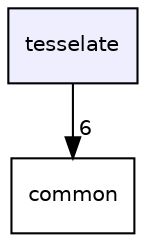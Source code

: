 digraph "tesselate" {
  compound=true
  node [ fontsize="10", fontname="Helvetica"];
  edge [ labelfontsize="10", labelfontname="Helvetica"];
  dir_e4f3c8545a5c2d1e67ebc85a6b201ea9 [shape=box, label="tesselate", style="filled", fillcolor="#eeeeff", pencolor="black", URL="dir_e4f3c8545a5c2d1e67ebc85a6b201ea9.html"];
  dir_bdd9a5d540de89e9fe90efdfc6973a4f [shape=box label="common" URL="dir_bdd9a5d540de89e9fe90efdfc6973a4f.html"];
  dir_e4f3c8545a5c2d1e67ebc85a6b201ea9->dir_bdd9a5d540de89e9fe90efdfc6973a4f [headlabel="6", labeldistance=1.5 headhref="dir_000005_000004.html"];
}
